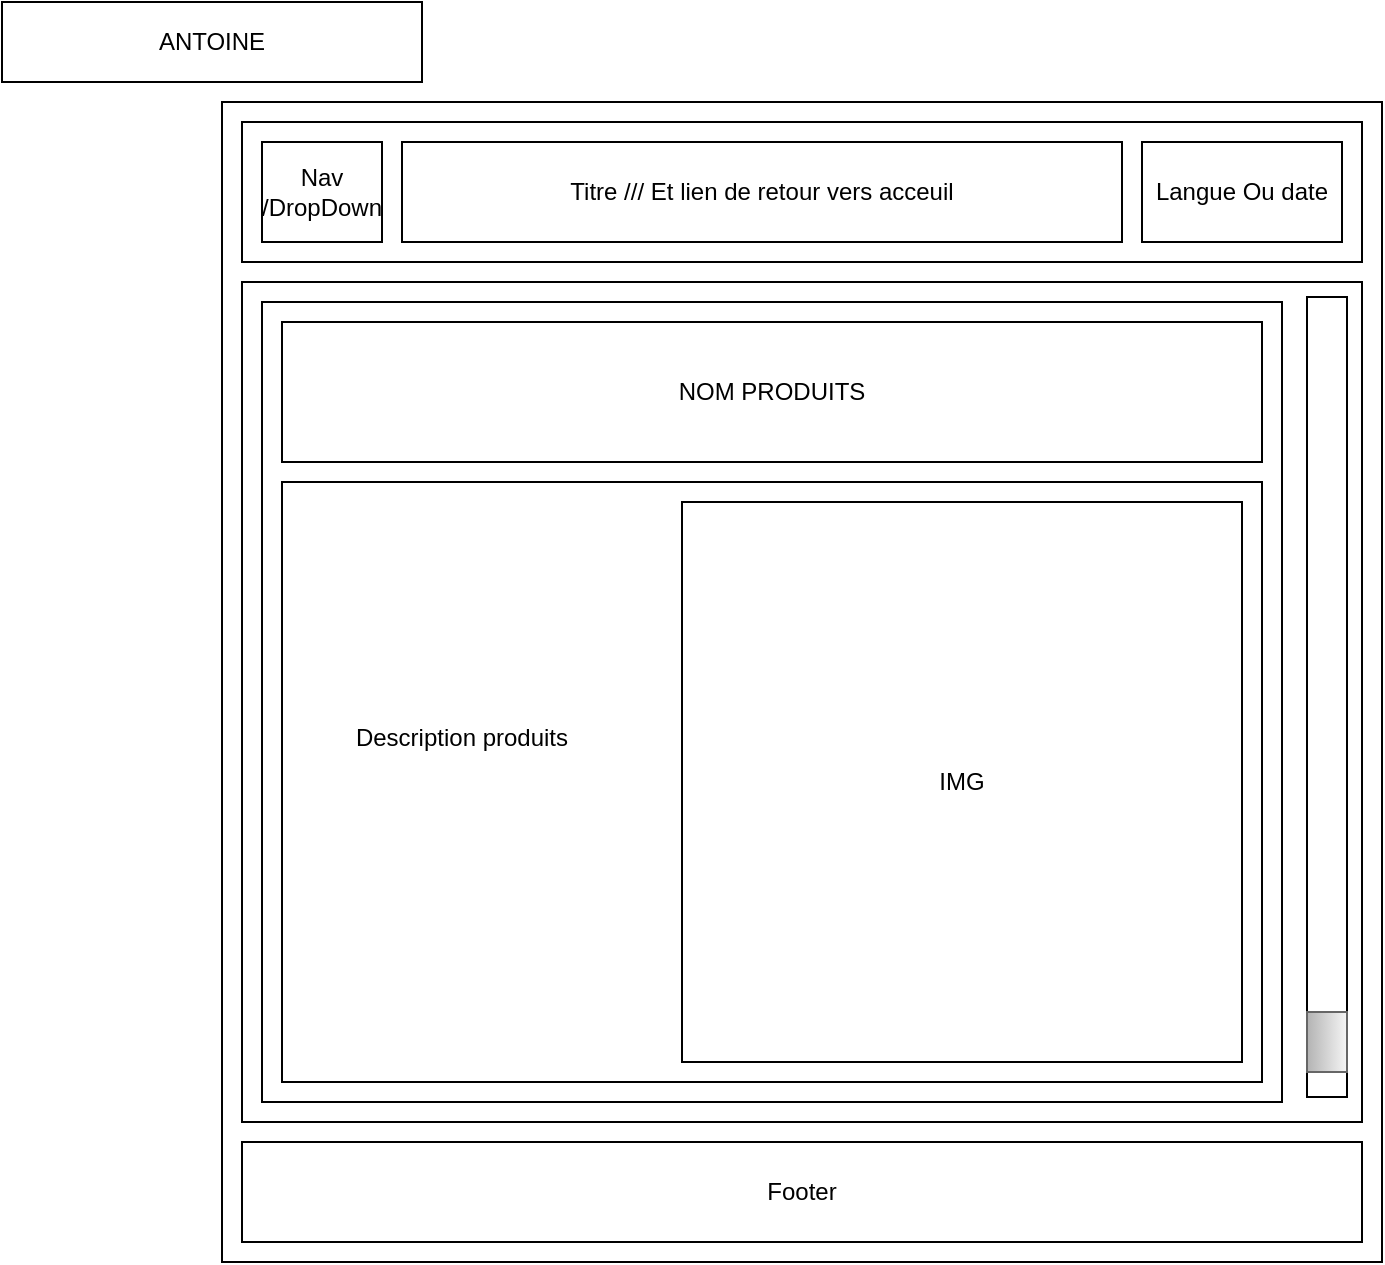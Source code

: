 <mxfile>
    <diagram id="LYP9TSNvhC-ifNBUHEC6" name="Page-1">
        <mxGraphModel dx="1134" dy="808" grid="1" gridSize="10" guides="1" tooltips="1" connect="1" arrows="1" fold="1" page="1" pageScale="1" pageWidth="850" pageHeight="1100" math="0" shadow="0">
            <root>
                <mxCell id="0"/>
                <mxCell id="1" parent="0"/>
                <mxCell id="2" value="" style="whiteSpace=wrap;html=1;aspect=fixed;" parent="1" vertex="1">
                    <mxGeometry x="120" y="50" width="580" height="580" as="geometry"/>
                </mxCell>
                <mxCell id="3" value="" style="rounded=0;whiteSpace=wrap;html=1;" parent="1" vertex="1">
                    <mxGeometry x="130" y="60" width="560" height="70" as="geometry"/>
                </mxCell>
                <mxCell id="4" value="Titre /// Et lien de retour vers acceuil" style="rounded=0;whiteSpace=wrap;html=1;" parent="1" vertex="1">
                    <mxGeometry x="210" y="70" width="360" height="50" as="geometry"/>
                </mxCell>
                <mxCell id="5" value="Nav /DropDown" style="rounded=0;whiteSpace=wrap;html=1;" parent="1" vertex="1">
                    <mxGeometry x="140" y="70" width="60" height="50" as="geometry"/>
                </mxCell>
                <mxCell id="6" value="Langue Ou date" style="rounded=0;whiteSpace=wrap;html=1;" parent="1" vertex="1">
                    <mxGeometry x="580" y="70" width="100" height="50" as="geometry"/>
                </mxCell>
                <mxCell id="7" value="" style="rounded=0;whiteSpace=wrap;html=1;" parent="1" vertex="1">
                    <mxGeometry x="130" y="140" width="560" height="420" as="geometry"/>
                </mxCell>
                <mxCell id="8" value="Footer" style="rounded=0;whiteSpace=wrap;html=1;" parent="1" vertex="1">
                    <mxGeometry x="130" y="570" width="560" height="50" as="geometry"/>
                </mxCell>
                <mxCell id="15" value="" style="rounded=0;whiteSpace=wrap;html=1;rotation=90;" parent="1" vertex="1">
                    <mxGeometry x="472.5" y="337.5" width="400" height="20" as="geometry"/>
                </mxCell>
                <mxCell id="16" value="" style="rounded=0;whiteSpace=wrap;html=1;rotation=90;fillColor=#f5f5f5;gradientColor=#b3b3b3;strokeColor=#666666;" parent="1" vertex="1">
                    <mxGeometry x="657.5" y="510" width="30" height="20" as="geometry"/>
                </mxCell>
                <mxCell id="17" value="" style="rounded=0;whiteSpace=wrap;html=1;" parent="1" vertex="1">
                    <mxGeometry x="140" y="150" width="510" height="400" as="geometry"/>
                </mxCell>
                <mxCell id="18" value="NOM PRODUITS" style="rounded=0;whiteSpace=wrap;html=1;" parent="1" vertex="1">
                    <mxGeometry x="150" y="160" width="490" height="70" as="geometry"/>
                </mxCell>
                <mxCell id="19" value="" style="rounded=0;whiteSpace=wrap;html=1;" parent="1" vertex="1">
                    <mxGeometry x="150" y="240" width="490" height="300" as="geometry"/>
                </mxCell>
                <mxCell id="20" value="IMG" style="whiteSpace=wrap;html=1;aspect=fixed;" parent="1" vertex="1">
                    <mxGeometry x="350" y="250" width="280" height="280" as="geometry"/>
                </mxCell>
                <mxCell id="21" value="Description produits" style="rounded=0;whiteSpace=wrap;html=1;strokeColor=none;" parent="1" vertex="1">
                    <mxGeometry x="180" y="337.5" width="120" height="60" as="geometry"/>
                </mxCell>
                <mxCell id="22" value="ANTOINE" style="rounded=0;whiteSpace=wrap;html=1;" vertex="1" parent="1">
                    <mxGeometry x="10" width="210" height="40" as="geometry"/>
                </mxCell>
            </root>
        </mxGraphModel>
    </diagram>
</mxfile>